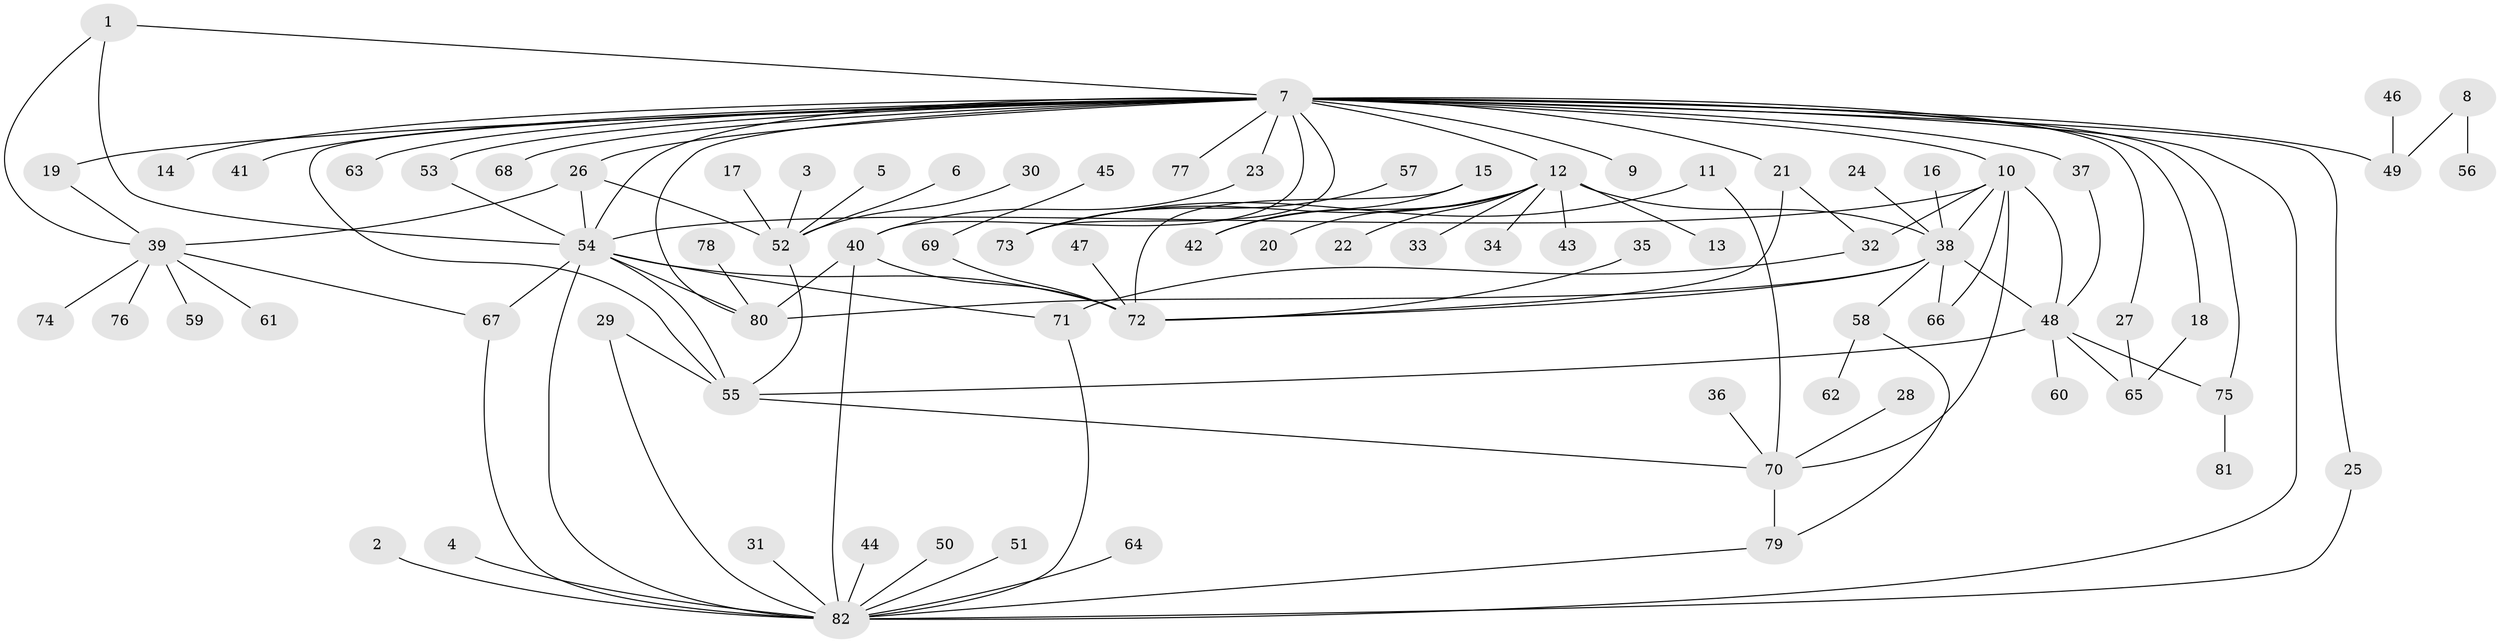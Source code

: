 // original degree distribution, {8: 0.02564102564102564, 30: 0.008547008547008548, 6: 0.008547008547008548, 17: 0.017094017094017096, 3: 0.08547008547008547, 1: 0.5470085470085471, 11: 0.017094017094017096, 4: 0.05128205128205128, 2: 0.1794871794871795, 7: 0.017094017094017096, 10: 0.008547008547008548, 5: 0.02564102564102564, 9: 0.008547008547008548}
// Generated by graph-tools (version 1.1) at 2025/36/03/04/25 23:36:43]
// undirected, 82 vertices, 119 edges
graph export_dot {
  node [color=gray90,style=filled];
  1;
  2;
  3;
  4;
  5;
  6;
  7;
  8;
  9;
  10;
  11;
  12;
  13;
  14;
  15;
  16;
  17;
  18;
  19;
  20;
  21;
  22;
  23;
  24;
  25;
  26;
  27;
  28;
  29;
  30;
  31;
  32;
  33;
  34;
  35;
  36;
  37;
  38;
  39;
  40;
  41;
  42;
  43;
  44;
  45;
  46;
  47;
  48;
  49;
  50;
  51;
  52;
  53;
  54;
  55;
  56;
  57;
  58;
  59;
  60;
  61;
  62;
  63;
  64;
  65;
  66;
  67;
  68;
  69;
  70;
  71;
  72;
  73;
  74;
  75;
  76;
  77;
  78;
  79;
  80;
  81;
  82;
  1 -- 7 [weight=1.0];
  1 -- 39 [weight=1.0];
  1 -- 54 [weight=1.0];
  2 -- 82 [weight=1.0];
  3 -- 52 [weight=1.0];
  4 -- 82 [weight=1.0];
  5 -- 52 [weight=1.0];
  6 -- 52 [weight=1.0];
  7 -- 9 [weight=1.0];
  7 -- 10 [weight=1.0];
  7 -- 12 [weight=1.0];
  7 -- 14 [weight=1.0];
  7 -- 18 [weight=1.0];
  7 -- 19 [weight=1.0];
  7 -- 21 [weight=1.0];
  7 -- 23 [weight=1.0];
  7 -- 25 [weight=1.0];
  7 -- 26 [weight=1.0];
  7 -- 27 [weight=1.0];
  7 -- 37 [weight=2.0];
  7 -- 40 [weight=1.0];
  7 -- 41 [weight=1.0];
  7 -- 49 [weight=1.0];
  7 -- 53 [weight=2.0];
  7 -- 54 [weight=1.0];
  7 -- 55 [weight=1.0];
  7 -- 63 [weight=1.0];
  7 -- 68 [weight=1.0];
  7 -- 73 [weight=1.0];
  7 -- 75 [weight=1.0];
  7 -- 77 [weight=1.0];
  7 -- 80 [weight=1.0];
  7 -- 82 [weight=1.0];
  8 -- 49 [weight=1.0];
  8 -- 56 [weight=1.0];
  10 -- 32 [weight=1.0];
  10 -- 38 [weight=1.0];
  10 -- 48 [weight=1.0];
  10 -- 54 [weight=1.0];
  10 -- 66 [weight=1.0];
  10 -- 70 [weight=1.0];
  11 -- 70 [weight=1.0];
  11 -- 73 [weight=1.0];
  12 -- 13 [weight=1.0];
  12 -- 20 [weight=1.0];
  12 -- 22 [weight=1.0];
  12 -- 33 [weight=1.0];
  12 -- 34 [weight=1.0];
  12 -- 38 [weight=1.0];
  12 -- 42 [weight=1.0];
  12 -- 43 [weight=1.0];
  12 -- 73 [weight=1.0];
  15 -- 42 [weight=1.0];
  15 -- 72 [weight=1.0];
  16 -- 38 [weight=1.0];
  17 -- 52 [weight=1.0];
  18 -- 65 [weight=1.0];
  19 -- 39 [weight=1.0];
  21 -- 32 [weight=1.0];
  21 -- 72 [weight=1.0];
  23 -- 40 [weight=1.0];
  24 -- 38 [weight=1.0];
  25 -- 82 [weight=1.0];
  26 -- 39 [weight=1.0];
  26 -- 52 [weight=1.0];
  26 -- 54 [weight=1.0];
  27 -- 65 [weight=1.0];
  28 -- 70 [weight=1.0];
  29 -- 55 [weight=1.0];
  29 -- 82 [weight=1.0];
  30 -- 52 [weight=1.0];
  31 -- 82 [weight=1.0];
  32 -- 71 [weight=1.0];
  35 -- 72 [weight=1.0];
  36 -- 70 [weight=1.0];
  37 -- 48 [weight=1.0];
  38 -- 48 [weight=1.0];
  38 -- 58 [weight=1.0];
  38 -- 66 [weight=1.0];
  38 -- 72 [weight=1.0];
  38 -- 80 [weight=2.0];
  39 -- 59 [weight=1.0];
  39 -- 61 [weight=1.0];
  39 -- 67 [weight=1.0];
  39 -- 74 [weight=1.0];
  39 -- 76 [weight=1.0];
  40 -- 72 [weight=1.0];
  40 -- 80 [weight=1.0];
  40 -- 82 [weight=1.0];
  44 -- 82 [weight=1.0];
  45 -- 69 [weight=1.0];
  46 -- 49 [weight=1.0];
  47 -- 72 [weight=1.0];
  48 -- 55 [weight=1.0];
  48 -- 60 [weight=1.0];
  48 -- 65 [weight=1.0];
  48 -- 75 [weight=1.0];
  50 -- 82 [weight=1.0];
  51 -- 82 [weight=1.0];
  52 -- 55 [weight=1.0];
  53 -- 54 [weight=1.0];
  54 -- 55 [weight=1.0];
  54 -- 67 [weight=1.0];
  54 -- 71 [weight=1.0];
  54 -- 72 [weight=1.0];
  54 -- 80 [weight=1.0];
  54 -- 82 [weight=2.0];
  55 -- 70 [weight=1.0];
  57 -- 73 [weight=1.0];
  58 -- 62 [weight=1.0];
  58 -- 79 [weight=1.0];
  64 -- 82 [weight=1.0];
  67 -- 82 [weight=1.0];
  69 -- 72 [weight=1.0];
  70 -- 79 [weight=1.0];
  71 -- 82 [weight=1.0];
  75 -- 81 [weight=1.0];
  78 -- 80 [weight=1.0];
  79 -- 82 [weight=1.0];
}
